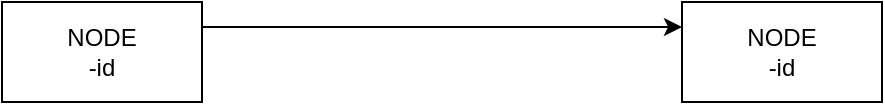 <mxfile version="14.7.3" type="device"><diagram id="VEjc7Ht29MikJ5jXuxaO" name="Page-1"><mxGraphModel dx="2062" dy="1122" grid="1" gridSize="10" guides="1" tooltips="1" connect="1" arrows="1" fold="1" page="1" pageScale="1" pageWidth="827" pageHeight="1169" math="0" shadow="0"><root><mxCell id="0"/><mxCell id="1" parent="0"/><mxCell id="gjKv5c5KT7DBarMdDCSA-4" style="edgeStyle=orthogonalEdgeStyle;rounded=0;orthogonalLoop=1;jettySize=auto;html=1;exitX=1;exitY=0.25;exitDx=0;exitDy=0;entryX=0;entryY=0.25;entryDx=0;entryDy=0;" edge="1" parent="1" source="gjKv5c5KT7DBarMdDCSA-2" target="gjKv5c5KT7DBarMdDCSA-3"><mxGeometry relative="1" as="geometry"><Array as="points"><mxPoint x="360" y="443"/><mxPoint x="360" y="443"/></Array></mxGeometry></mxCell><mxCell id="gjKv5c5KT7DBarMdDCSA-2" value="NODE&lt;br&gt;-id" style="rounded=0;whiteSpace=wrap;html=1;" vertex="1" parent="1"><mxGeometry x="200" y="430" width="100" height="50" as="geometry"/></mxCell><mxCell id="gjKv5c5KT7DBarMdDCSA-3" value="NODE&lt;br&gt;-id" style="rounded=0;whiteSpace=wrap;html=1;" vertex="1" parent="1"><mxGeometry x="540" y="430" width="100" height="50" as="geometry"/></mxCell></root></mxGraphModel></diagram></mxfile>